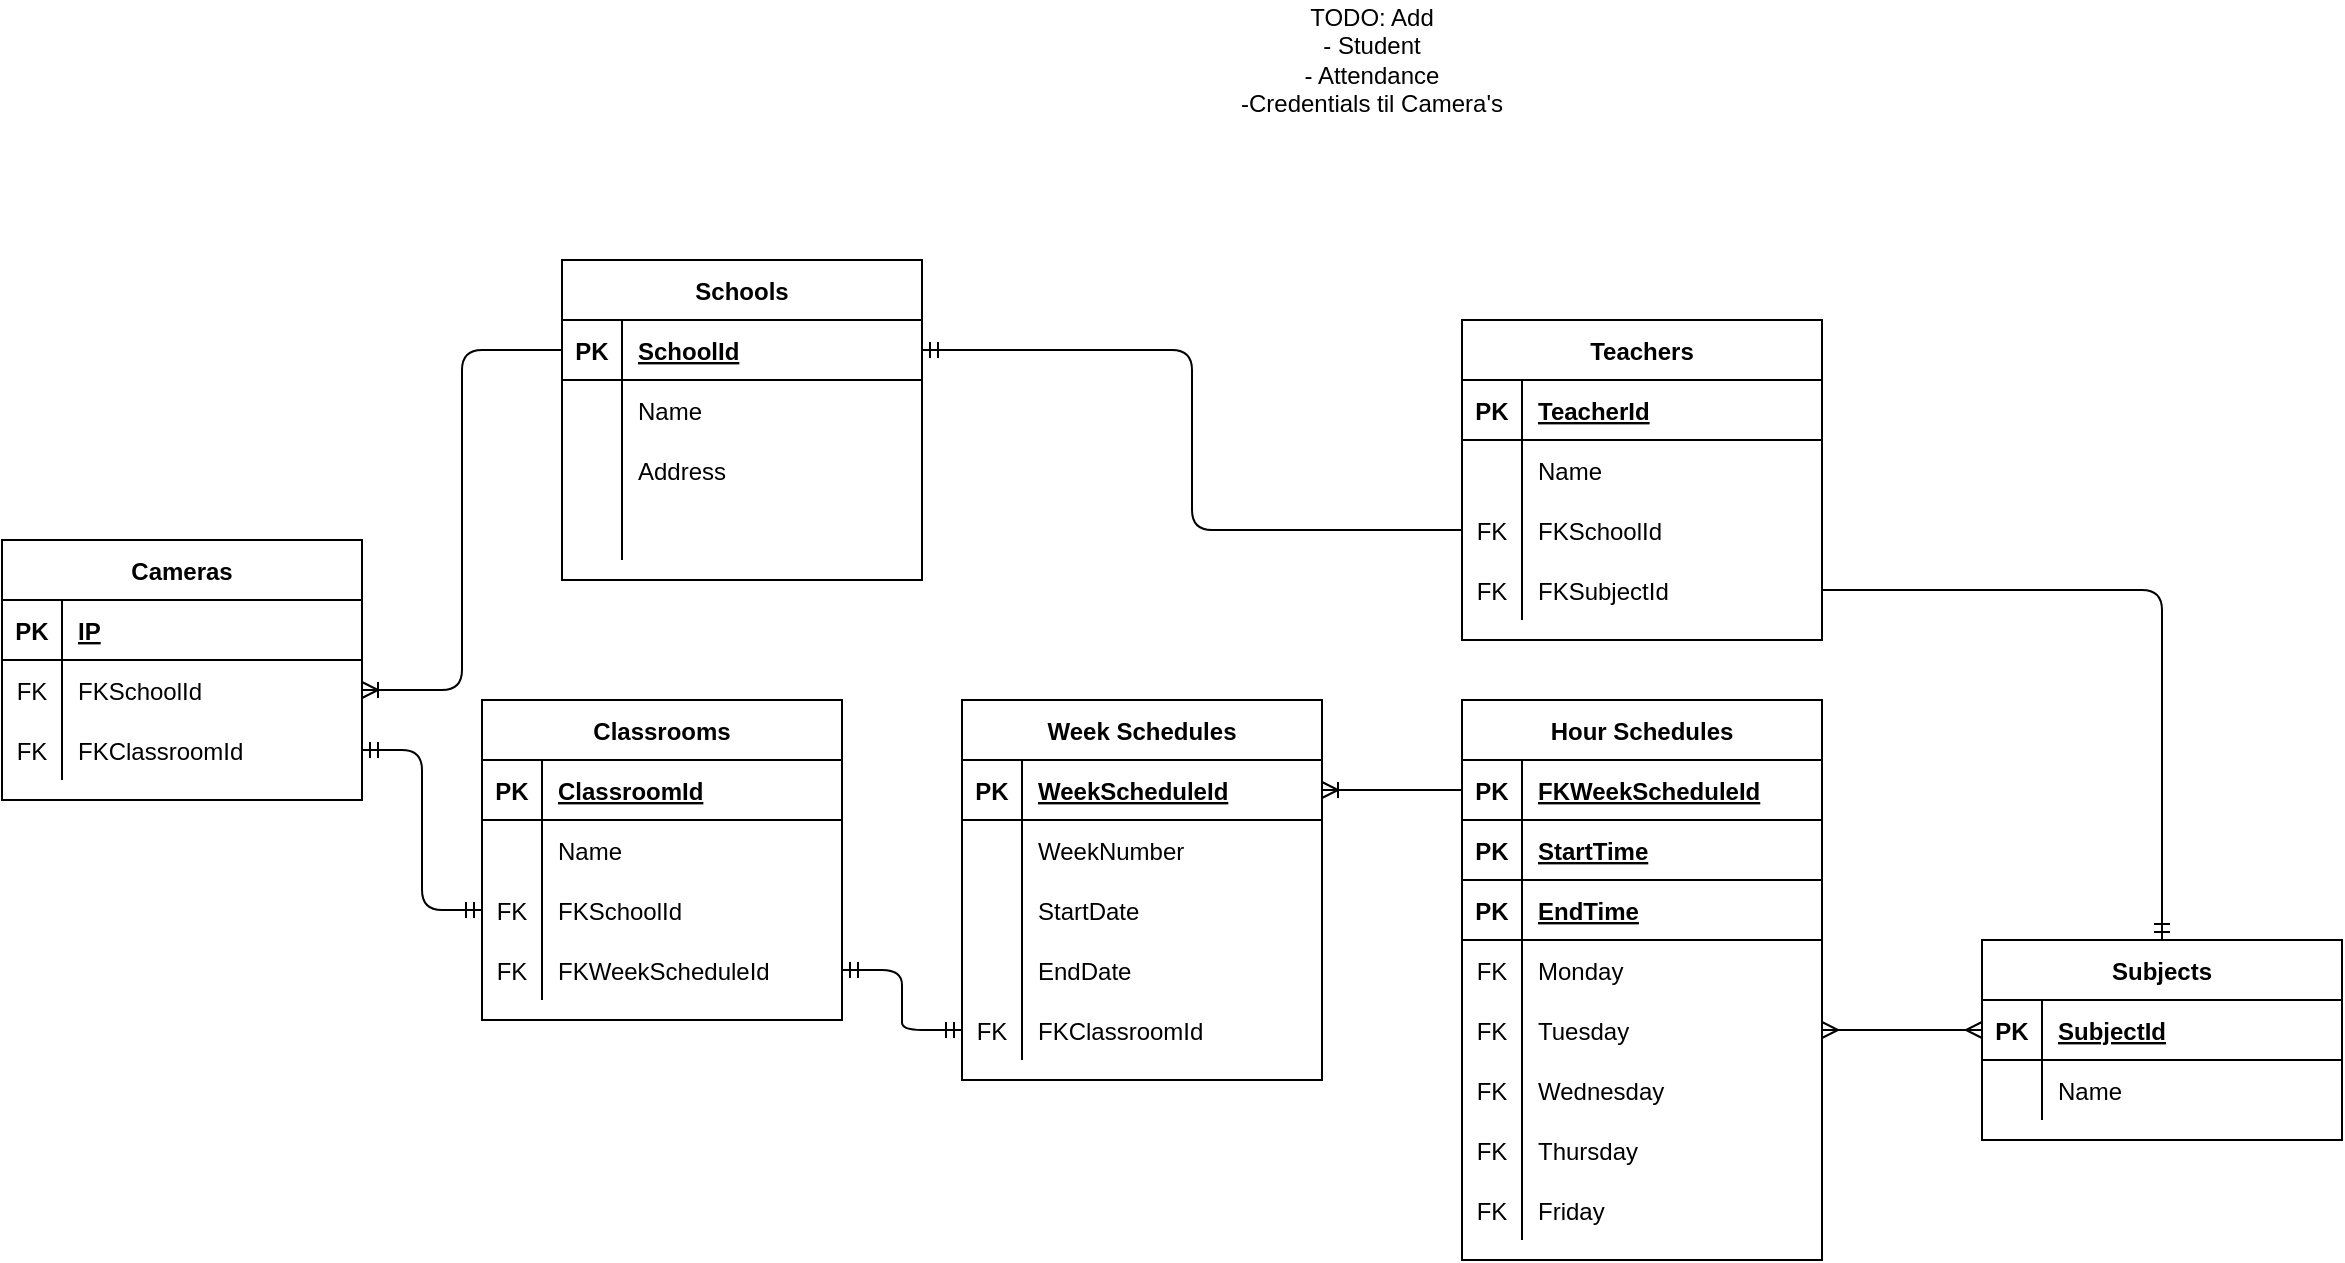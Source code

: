 <mxfile version="15.3.5" type="device"><diagram id="8rN5_jZDG_-9u5wb9jGF" name="Side-1"><mxGraphModel dx="1422" dy="822" grid="1" gridSize="10" guides="1" tooltips="1" connect="1" arrows="1" fold="1" page="1" pageScale="1" pageWidth="1169" pageHeight="827" math="0" shadow="0"><root><mxCell id="0"/><mxCell id="1" parent="0"/><mxCell id="5m4oGS6D_Ubw7vseiBmP-1" value="Cameras" style="shape=table;startSize=30;container=1;collapsible=1;childLayout=tableLayout;fixedRows=1;rowLines=0;fontStyle=1;align=center;resizeLast=1;" parent="1" vertex="1"><mxGeometry x="30" y="300" width="180" height="130" as="geometry"/></mxCell><mxCell id="5m4oGS6D_Ubw7vseiBmP-2" value="" style="shape=partialRectangle;collapsible=0;dropTarget=0;pointerEvents=0;fillColor=none;top=0;left=0;bottom=1;right=0;points=[[0,0.5],[1,0.5]];portConstraint=eastwest;" parent="5m4oGS6D_Ubw7vseiBmP-1" vertex="1"><mxGeometry y="30" width="180" height="30" as="geometry"/></mxCell><mxCell id="5m4oGS6D_Ubw7vseiBmP-3" value="PK" style="shape=partialRectangle;connectable=0;fillColor=none;top=0;left=0;bottom=0;right=0;fontStyle=1;overflow=hidden;" parent="5m4oGS6D_Ubw7vseiBmP-2" vertex="1"><mxGeometry width="30" height="30" as="geometry"/></mxCell><mxCell id="5m4oGS6D_Ubw7vseiBmP-4" value="IP" style="shape=partialRectangle;connectable=0;fillColor=none;top=0;left=0;bottom=0;right=0;align=left;spacingLeft=6;fontStyle=5;overflow=hidden;" parent="5m4oGS6D_Ubw7vseiBmP-2" vertex="1"><mxGeometry x="30" width="150" height="30" as="geometry"/></mxCell><mxCell id="fS0y3TU7RRKsabtvaL7Y-4" value="" style="shape=partialRectangle;collapsible=0;dropTarget=0;pointerEvents=0;fillColor=none;top=0;left=0;bottom=0;right=0;points=[[0,0.5],[1,0.5]];portConstraint=eastwest;" parent="5m4oGS6D_Ubw7vseiBmP-1" vertex="1"><mxGeometry y="60" width="180" height="30" as="geometry"/></mxCell><mxCell id="fS0y3TU7RRKsabtvaL7Y-5" value="FK" style="shape=partialRectangle;connectable=0;fillColor=none;top=0;left=0;bottom=0;right=0;fontStyle=0;overflow=hidden;" parent="fS0y3TU7RRKsabtvaL7Y-4" vertex="1"><mxGeometry width="30" height="30" as="geometry"/></mxCell><mxCell id="fS0y3TU7RRKsabtvaL7Y-6" value="FKSchoolId" style="shape=partialRectangle;connectable=0;fillColor=none;top=0;left=0;bottom=0;right=0;align=left;spacingLeft=6;fontStyle=0;overflow=hidden;" parent="fS0y3TU7RRKsabtvaL7Y-4" vertex="1"><mxGeometry x="30" width="150" height="30" as="geometry"/></mxCell><mxCell id="fS0y3TU7RRKsabtvaL7Y-16" value="" style="shape=partialRectangle;collapsible=0;dropTarget=0;pointerEvents=0;fillColor=none;top=0;left=0;bottom=0;right=0;points=[[0,0.5],[1,0.5]];portConstraint=eastwest;" parent="5m4oGS6D_Ubw7vseiBmP-1" vertex="1"><mxGeometry y="90" width="180" height="30" as="geometry"/></mxCell><mxCell id="fS0y3TU7RRKsabtvaL7Y-17" value="FK" style="shape=partialRectangle;connectable=0;fillColor=none;top=0;left=0;bottom=0;right=0;fontStyle=0;overflow=hidden;" parent="fS0y3TU7RRKsabtvaL7Y-16" vertex="1"><mxGeometry width="30" height="30" as="geometry"/></mxCell><mxCell id="fS0y3TU7RRKsabtvaL7Y-18" value="FKClassroomId" style="shape=partialRectangle;connectable=0;fillColor=none;top=0;left=0;bottom=0;right=0;align=left;spacingLeft=6;fontStyle=0;overflow=hidden;" parent="fS0y3TU7RRKsabtvaL7Y-16" vertex="1"><mxGeometry x="30" width="150" height="30" as="geometry"/></mxCell><mxCell id="5m4oGS6D_Ubw7vseiBmP-14" value="Classrooms" style="shape=table;startSize=30;container=1;collapsible=1;childLayout=tableLayout;fixedRows=1;rowLines=0;fontStyle=1;align=center;resizeLast=1;" parent="1" vertex="1"><mxGeometry x="270" y="380" width="180" height="160" as="geometry"/></mxCell><mxCell id="5m4oGS6D_Ubw7vseiBmP-15" value="" style="shape=partialRectangle;collapsible=0;dropTarget=0;pointerEvents=0;fillColor=none;top=0;left=0;bottom=1;right=0;points=[[0,0.5],[1,0.5]];portConstraint=eastwest;" parent="5m4oGS6D_Ubw7vseiBmP-14" vertex="1"><mxGeometry y="30" width="180" height="30" as="geometry"/></mxCell><mxCell id="5m4oGS6D_Ubw7vseiBmP-16" value="PK" style="shape=partialRectangle;connectable=0;fillColor=none;top=0;left=0;bottom=0;right=0;fontStyle=1;overflow=hidden;" parent="5m4oGS6D_Ubw7vseiBmP-15" vertex="1"><mxGeometry width="30" height="30" as="geometry"/></mxCell><mxCell id="5m4oGS6D_Ubw7vseiBmP-17" value="ClassroomId" style="shape=partialRectangle;connectable=0;fillColor=none;top=0;left=0;bottom=0;right=0;align=left;spacingLeft=6;fontStyle=5;overflow=hidden;" parent="5m4oGS6D_Ubw7vseiBmP-15" vertex="1"><mxGeometry x="30" width="150" height="30" as="geometry"/></mxCell><mxCell id="5m4oGS6D_Ubw7vseiBmP-21" value="" style="shape=partialRectangle;collapsible=0;dropTarget=0;pointerEvents=0;fillColor=none;top=0;left=0;bottom=0;right=0;points=[[0,0.5],[1,0.5]];portConstraint=eastwest;" parent="5m4oGS6D_Ubw7vseiBmP-14" vertex="1"><mxGeometry y="60" width="180" height="30" as="geometry"/></mxCell><mxCell id="5m4oGS6D_Ubw7vseiBmP-22" value="" style="shape=partialRectangle;connectable=0;fillColor=none;top=0;left=0;bottom=0;right=0;editable=1;overflow=hidden;" parent="5m4oGS6D_Ubw7vseiBmP-21" vertex="1"><mxGeometry width="30" height="30" as="geometry"/></mxCell><mxCell id="5m4oGS6D_Ubw7vseiBmP-23" value="Name" style="shape=partialRectangle;connectable=0;fillColor=none;top=0;left=0;bottom=0;right=0;align=left;spacingLeft=6;overflow=hidden;" parent="5m4oGS6D_Ubw7vseiBmP-21" vertex="1"><mxGeometry x="30" width="150" height="30" as="geometry"/></mxCell><mxCell id="fS0y3TU7RRKsabtvaL7Y-13" value="" style="shape=partialRectangle;collapsible=0;dropTarget=0;pointerEvents=0;fillColor=none;top=0;left=0;bottom=0;right=0;points=[[0,0.5],[1,0.5]];portConstraint=eastwest;" parent="5m4oGS6D_Ubw7vseiBmP-14" vertex="1"><mxGeometry y="90" width="180" height="30" as="geometry"/></mxCell><mxCell id="fS0y3TU7RRKsabtvaL7Y-14" value="FK" style="shape=partialRectangle;connectable=0;fillColor=none;top=0;left=0;bottom=0;right=0;fontStyle=0;overflow=hidden;" parent="fS0y3TU7RRKsabtvaL7Y-13" vertex="1"><mxGeometry width="30" height="30" as="geometry"/></mxCell><mxCell id="fS0y3TU7RRKsabtvaL7Y-15" value="FKSchoolId" style="shape=partialRectangle;connectable=0;fillColor=none;top=0;left=0;bottom=0;right=0;align=left;spacingLeft=6;fontStyle=0;overflow=hidden;" parent="fS0y3TU7RRKsabtvaL7Y-13" vertex="1"><mxGeometry x="30" width="150" height="30" as="geometry"/></mxCell><mxCell id="fS0y3TU7RRKsabtvaL7Y-217" value="" style="shape=partialRectangle;collapsible=0;dropTarget=0;pointerEvents=0;fillColor=none;top=0;left=0;bottom=0;right=0;points=[[0,0.5],[1,0.5]];portConstraint=eastwest;" parent="5m4oGS6D_Ubw7vseiBmP-14" vertex="1"><mxGeometry y="120" width="180" height="30" as="geometry"/></mxCell><mxCell id="fS0y3TU7RRKsabtvaL7Y-218" value="FK" style="shape=partialRectangle;connectable=0;fillColor=none;top=0;left=0;bottom=0;right=0;fontStyle=0;overflow=hidden;" parent="fS0y3TU7RRKsabtvaL7Y-217" vertex="1"><mxGeometry width="30" height="30" as="geometry"/></mxCell><mxCell id="fS0y3TU7RRKsabtvaL7Y-219" value="FKWeekScheduleId" style="shape=partialRectangle;connectable=0;fillColor=none;top=0;left=0;bottom=0;right=0;align=left;spacingLeft=6;fontStyle=0;overflow=hidden;" parent="fS0y3TU7RRKsabtvaL7Y-217" vertex="1"><mxGeometry x="30" width="150" height="30" as="geometry"/></mxCell><mxCell id="5m4oGS6D_Ubw7vseiBmP-40" value="Schools" style="shape=table;startSize=30;container=1;collapsible=1;childLayout=tableLayout;fixedRows=1;rowLines=0;fontStyle=1;align=center;resizeLast=1;" parent="1" vertex="1"><mxGeometry x="310" y="160" width="180" height="160" as="geometry"/></mxCell><mxCell id="5m4oGS6D_Ubw7vseiBmP-41" value="" style="shape=partialRectangle;collapsible=0;dropTarget=0;pointerEvents=0;fillColor=none;top=0;left=0;bottom=1;right=0;points=[[0,0.5],[1,0.5]];portConstraint=eastwest;" parent="5m4oGS6D_Ubw7vseiBmP-40" vertex="1"><mxGeometry y="30" width="180" height="30" as="geometry"/></mxCell><mxCell id="5m4oGS6D_Ubw7vseiBmP-42" value="PK" style="shape=partialRectangle;connectable=0;fillColor=none;top=0;left=0;bottom=0;right=0;fontStyle=1;overflow=hidden;" parent="5m4oGS6D_Ubw7vseiBmP-41" vertex="1"><mxGeometry width="30" height="30" as="geometry"/></mxCell><mxCell id="5m4oGS6D_Ubw7vseiBmP-43" value="SchoolId" style="shape=partialRectangle;connectable=0;fillColor=none;top=0;left=0;bottom=0;right=0;align=left;spacingLeft=6;fontStyle=5;overflow=hidden;" parent="5m4oGS6D_Ubw7vseiBmP-41" vertex="1"><mxGeometry x="30" width="150" height="30" as="geometry"/></mxCell><mxCell id="5m4oGS6D_Ubw7vseiBmP-44" value="" style="shape=partialRectangle;collapsible=0;dropTarget=0;pointerEvents=0;fillColor=none;top=0;left=0;bottom=0;right=0;points=[[0,0.5],[1,0.5]];portConstraint=eastwest;" parent="5m4oGS6D_Ubw7vseiBmP-40" vertex="1"><mxGeometry y="60" width="180" height="30" as="geometry"/></mxCell><mxCell id="5m4oGS6D_Ubw7vseiBmP-45" value="" style="shape=partialRectangle;connectable=0;fillColor=none;top=0;left=0;bottom=0;right=0;editable=1;overflow=hidden;" parent="5m4oGS6D_Ubw7vseiBmP-44" vertex="1"><mxGeometry width="30" height="30" as="geometry"/></mxCell><mxCell id="5m4oGS6D_Ubw7vseiBmP-46" value="Name" style="shape=partialRectangle;connectable=0;fillColor=none;top=0;left=0;bottom=0;right=0;align=left;spacingLeft=6;overflow=hidden;" parent="5m4oGS6D_Ubw7vseiBmP-44" vertex="1"><mxGeometry x="30" width="150" height="30" as="geometry"/></mxCell><mxCell id="5m4oGS6D_Ubw7vseiBmP-47" value="" style="shape=partialRectangle;collapsible=0;dropTarget=0;pointerEvents=0;fillColor=none;top=0;left=0;bottom=0;right=0;points=[[0,0.5],[1,0.5]];portConstraint=eastwest;" parent="5m4oGS6D_Ubw7vseiBmP-40" vertex="1"><mxGeometry y="90" width="180" height="30" as="geometry"/></mxCell><mxCell id="5m4oGS6D_Ubw7vseiBmP-48" value="" style="shape=partialRectangle;connectable=0;fillColor=none;top=0;left=0;bottom=0;right=0;editable=1;overflow=hidden;" parent="5m4oGS6D_Ubw7vseiBmP-47" vertex="1"><mxGeometry width="30" height="30" as="geometry"/></mxCell><mxCell id="5m4oGS6D_Ubw7vseiBmP-49" value="Address" style="shape=partialRectangle;connectable=0;fillColor=none;top=0;left=0;bottom=0;right=0;align=left;spacingLeft=6;overflow=hidden;" parent="5m4oGS6D_Ubw7vseiBmP-47" vertex="1"><mxGeometry x="30" width="150" height="30" as="geometry"/></mxCell><mxCell id="5m4oGS6D_Ubw7vseiBmP-50" value="" style="shape=partialRectangle;collapsible=0;dropTarget=0;pointerEvents=0;fillColor=none;top=0;left=0;bottom=0;right=0;points=[[0,0.5],[1,0.5]];portConstraint=eastwest;" parent="5m4oGS6D_Ubw7vseiBmP-40" vertex="1"><mxGeometry y="120" width="180" height="30" as="geometry"/></mxCell><mxCell id="5m4oGS6D_Ubw7vseiBmP-51" value="" style="shape=partialRectangle;connectable=0;fillColor=none;top=0;left=0;bottom=0;right=0;editable=1;overflow=hidden;" parent="5m4oGS6D_Ubw7vseiBmP-50" vertex="1"><mxGeometry width="30" height="30" as="geometry"/></mxCell><mxCell id="5m4oGS6D_Ubw7vseiBmP-52" value="" style="shape=partialRectangle;connectable=0;fillColor=none;top=0;left=0;bottom=0;right=0;align=left;spacingLeft=6;overflow=hidden;" parent="5m4oGS6D_Ubw7vseiBmP-50" vertex="1"><mxGeometry x="30" width="150" height="30" as="geometry"/></mxCell><mxCell id="5m4oGS6D_Ubw7vseiBmP-53" value="Teachers" style="shape=table;startSize=30;container=1;collapsible=1;childLayout=tableLayout;fixedRows=1;rowLines=0;fontStyle=1;align=center;resizeLast=1;" parent="1" vertex="1"><mxGeometry x="760" y="190" width="180" height="160.0" as="geometry"/></mxCell><mxCell id="5m4oGS6D_Ubw7vseiBmP-54" value="" style="shape=partialRectangle;collapsible=0;dropTarget=0;pointerEvents=0;fillColor=none;top=0;left=0;bottom=1;right=0;points=[[0,0.5],[1,0.5]];portConstraint=eastwest;" parent="5m4oGS6D_Ubw7vseiBmP-53" vertex="1"><mxGeometry y="30" width="180" height="30" as="geometry"/></mxCell><mxCell id="5m4oGS6D_Ubw7vseiBmP-55" value="PK" style="shape=partialRectangle;connectable=0;fillColor=none;top=0;left=0;bottom=0;right=0;fontStyle=1;overflow=hidden;" parent="5m4oGS6D_Ubw7vseiBmP-54" vertex="1"><mxGeometry width="30" height="30" as="geometry"/></mxCell><mxCell id="5m4oGS6D_Ubw7vseiBmP-56" value="TeacherId" style="shape=partialRectangle;connectable=0;fillColor=none;top=0;left=0;bottom=0;right=0;align=left;spacingLeft=6;fontStyle=5;overflow=hidden;" parent="5m4oGS6D_Ubw7vseiBmP-54" vertex="1"><mxGeometry x="30" width="150" height="30" as="geometry"/></mxCell><mxCell id="5m4oGS6D_Ubw7vseiBmP-57" value="" style="shape=partialRectangle;collapsible=0;dropTarget=0;pointerEvents=0;fillColor=none;top=0;left=0;bottom=0;right=0;points=[[0,0.5],[1,0.5]];portConstraint=eastwest;" parent="5m4oGS6D_Ubw7vseiBmP-53" vertex="1"><mxGeometry y="60" width="180" height="30" as="geometry"/></mxCell><mxCell id="5m4oGS6D_Ubw7vseiBmP-58" value="" style="shape=partialRectangle;connectable=0;fillColor=none;top=0;left=0;bottom=0;right=0;editable=1;overflow=hidden;" parent="5m4oGS6D_Ubw7vseiBmP-57" vertex="1"><mxGeometry width="30" height="30" as="geometry"/></mxCell><mxCell id="5m4oGS6D_Ubw7vseiBmP-59" value="Name" style="shape=partialRectangle;connectable=0;fillColor=none;top=0;left=0;bottom=0;right=0;align=left;spacingLeft=6;overflow=hidden;" parent="5m4oGS6D_Ubw7vseiBmP-57" vertex="1"><mxGeometry x="30" width="150" height="30" as="geometry"/></mxCell><mxCell id="5m4oGS6D_Ubw7vseiBmP-67" value="" style="shape=partialRectangle;collapsible=0;dropTarget=0;pointerEvents=0;fillColor=none;top=0;left=0;bottom=0;right=0;points=[[0,0.5],[1,0.5]];portConstraint=eastwest;" parent="5m4oGS6D_Ubw7vseiBmP-53" vertex="1"><mxGeometry y="90" width="180" height="30" as="geometry"/></mxCell><mxCell id="5m4oGS6D_Ubw7vseiBmP-68" value="FK" style="shape=partialRectangle;connectable=0;fillColor=none;top=0;left=0;bottom=0;right=0;fontStyle=0;overflow=hidden;" parent="5m4oGS6D_Ubw7vseiBmP-67" vertex="1"><mxGeometry width="30" height="30" as="geometry"/></mxCell><mxCell id="5m4oGS6D_Ubw7vseiBmP-69" value="FKSchoolId" style="shape=partialRectangle;connectable=0;fillColor=none;top=0;left=0;bottom=0;right=0;align=left;spacingLeft=6;fontStyle=0;overflow=hidden;" parent="5m4oGS6D_Ubw7vseiBmP-67" vertex="1"><mxGeometry x="30" width="150" height="30" as="geometry"/></mxCell><mxCell id="fS0y3TU7RRKsabtvaL7Y-7" value="" style="shape=partialRectangle;collapsible=0;dropTarget=0;pointerEvents=0;fillColor=none;top=0;left=0;bottom=0;right=0;points=[[0,0.5],[1,0.5]];portConstraint=eastwest;" parent="5m4oGS6D_Ubw7vseiBmP-53" vertex="1"><mxGeometry y="120" width="180" height="30" as="geometry"/></mxCell><mxCell id="fS0y3TU7RRKsabtvaL7Y-8" value="FK" style="shape=partialRectangle;connectable=0;fillColor=none;top=0;left=0;bottom=0;right=0;fontStyle=0;overflow=hidden;" parent="fS0y3TU7RRKsabtvaL7Y-7" vertex="1"><mxGeometry width="30" height="30" as="geometry"/></mxCell><mxCell id="fS0y3TU7RRKsabtvaL7Y-9" value="FKSubjectId" style="shape=partialRectangle;connectable=0;fillColor=none;top=0;left=0;bottom=0;right=0;align=left;spacingLeft=6;fontStyle=0;overflow=hidden;" parent="fS0y3TU7RRKsabtvaL7Y-7" vertex="1"><mxGeometry x="30" width="150" height="30" as="geometry"/></mxCell><mxCell id="fS0y3TU7RRKsabtvaL7Y-19" value="Subjects" style="shape=table;startSize=30;container=1;collapsible=1;childLayout=tableLayout;fixedRows=1;rowLines=0;fontStyle=1;align=center;resizeLast=1;" parent="1" vertex="1"><mxGeometry x="1020" y="500" width="180" height="100" as="geometry"/></mxCell><mxCell id="fS0y3TU7RRKsabtvaL7Y-20" value="" style="shape=partialRectangle;collapsible=0;dropTarget=0;pointerEvents=0;fillColor=none;top=0;left=0;bottom=1;right=0;points=[[0,0.5],[1,0.5]];portConstraint=eastwest;" parent="fS0y3TU7RRKsabtvaL7Y-19" vertex="1"><mxGeometry y="30" width="180" height="30" as="geometry"/></mxCell><mxCell id="fS0y3TU7RRKsabtvaL7Y-21" value="PK" style="shape=partialRectangle;connectable=0;fillColor=none;top=0;left=0;bottom=0;right=0;fontStyle=1;overflow=hidden;" parent="fS0y3TU7RRKsabtvaL7Y-20" vertex="1"><mxGeometry width="30" height="30" as="geometry"/></mxCell><mxCell id="fS0y3TU7RRKsabtvaL7Y-22" value="SubjectId" style="shape=partialRectangle;connectable=0;fillColor=none;top=0;left=0;bottom=0;right=0;align=left;spacingLeft=6;fontStyle=5;overflow=hidden;" parent="fS0y3TU7RRKsabtvaL7Y-20" vertex="1"><mxGeometry x="30" width="150" height="30" as="geometry"/></mxCell><mxCell id="fS0y3TU7RRKsabtvaL7Y-23" value="" style="shape=partialRectangle;collapsible=0;dropTarget=0;pointerEvents=0;fillColor=none;top=0;left=0;bottom=0;right=0;points=[[0,0.5],[1,0.5]];portConstraint=eastwest;" parent="fS0y3TU7RRKsabtvaL7Y-19" vertex="1"><mxGeometry y="60" width="180" height="30" as="geometry"/></mxCell><mxCell id="fS0y3TU7RRKsabtvaL7Y-24" value="" style="shape=partialRectangle;connectable=0;fillColor=none;top=0;left=0;bottom=0;right=0;editable=1;overflow=hidden;" parent="fS0y3TU7RRKsabtvaL7Y-23" vertex="1"><mxGeometry width="30" height="30" as="geometry"/></mxCell><mxCell id="fS0y3TU7RRKsabtvaL7Y-25" value="Name" style="shape=partialRectangle;connectable=0;fillColor=none;top=0;left=0;bottom=0;right=0;align=left;spacingLeft=6;overflow=hidden;" parent="fS0y3TU7RRKsabtvaL7Y-23" vertex="1"><mxGeometry x="30" width="150" height="30" as="geometry"/></mxCell><mxCell id="fS0y3TU7RRKsabtvaL7Y-52" value="Hour Schedules" style="shape=table;startSize=30;container=1;collapsible=1;childLayout=tableLayout;fixedRows=1;rowLines=0;fontStyle=1;align=center;resizeLast=1;" parent="1" vertex="1"><mxGeometry x="760" y="380" width="180" height="280" as="geometry"/></mxCell><mxCell id="fS0y3TU7RRKsabtvaL7Y-53" value="" style="shape=partialRectangle;collapsible=0;dropTarget=0;pointerEvents=0;fillColor=none;top=0;left=0;bottom=1;right=0;points=[[0,0.5],[1,0.5]];portConstraint=eastwest;" parent="fS0y3TU7RRKsabtvaL7Y-52" vertex="1"><mxGeometry y="30" width="180" height="30" as="geometry"/></mxCell><mxCell id="fS0y3TU7RRKsabtvaL7Y-54" value="PK" style="shape=partialRectangle;connectable=0;fillColor=none;top=0;left=0;bottom=0;right=0;fontStyle=1;overflow=hidden;" parent="fS0y3TU7RRKsabtvaL7Y-53" vertex="1"><mxGeometry width="30" height="30" as="geometry"/></mxCell><mxCell id="fS0y3TU7RRKsabtvaL7Y-55" value="FKWeekScheduleId" style="shape=partialRectangle;connectable=0;fillColor=none;top=0;left=0;bottom=0;right=0;align=left;spacingLeft=6;fontStyle=5;overflow=hidden;" parent="fS0y3TU7RRKsabtvaL7Y-53" vertex="1"><mxGeometry x="30" width="150" height="30" as="geometry"/></mxCell><mxCell id="fS0y3TU7RRKsabtvaL7Y-189" value="" style="shape=partialRectangle;collapsible=0;dropTarget=0;pointerEvents=0;fillColor=none;top=0;left=0;bottom=1;right=0;points=[[0,0.5],[1,0.5]];portConstraint=eastwest;" parent="fS0y3TU7RRKsabtvaL7Y-52" vertex="1"><mxGeometry y="60" width="180" height="30" as="geometry"/></mxCell><mxCell id="fS0y3TU7RRKsabtvaL7Y-190" value="PK" style="shape=partialRectangle;connectable=0;fillColor=none;top=0;left=0;bottom=0;right=0;fontStyle=1;overflow=hidden;" parent="fS0y3TU7RRKsabtvaL7Y-189" vertex="1"><mxGeometry width="30" height="30" as="geometry"/></mxCell><mxCell id="fS0y3TU7RRKsabtvaL7Y-191" value="StartTime" style="shape=partialRectangle;connectable=0;fillColor=none;top=0;left=0;bottom=0;right=0;align=left;spacingLeft=6;fontStyle=5;overflow=hidden;" parent="fS0y3TU7RRKsabtvaL7Y-189" vertex="1"><mxGeometry x="30" width="150" height="30" as="geometry"/></mxCell><mxCell id="fS0y3TU7RRKsabtvaL7Y-192" value="" style="shape=partialRectangle;collapsible=0;dropTarget=0;pointerEvents=0;fillColor=none;top=0;left=0;bottom=1;right=0;points=[[0,0.5],[1,0.5]];portConstraint=eastwest;" parent="fS0y3TU7RRKsabtvaL7Y-52" vertex="1"><mxGeometry y="90" width="180" height="30" as="geometry"/></mxCell><mxCell id="fS0y3TU7RRKsabtvaL7Y-193" value="PK" style="shape=partialRectangle;connectable=0;fillColor=none;top=0;left=0;bottom=0;right=0;fontStyle=1;overflow=hidden;" parent="fS0y3TU7RRKsabtvaL7Y-192" vertex="1"><mxGeometry width="30" height="30" as="geometry"/></mxCell><mxCell id="fS0y3TU7RRKsabtvaL7Y-194" value="EndTime" style="shape=partialRectangle;connectable=0;fillColor=none;top=0;left=0;bottom=0;right=0;align=left;spacingLeft=6;fontStyle=5;overflow=hidden;" parent="fS0y3TU7RRKsabtvaL7Y-192" vertex="1"><mxGeometry x="30" width="150" height="30" as="geometry"/></mxCell><mxCell id="fS0y3TU7RRKsabtvaL7Y-101" value="" style="shape=partialRectangle;collapsible=0;dropTarget=0;pointerEvents=0;fillColor=none;top=0;left=0;bottom=0;right=0;points=[[0,0.5],[1,0.5]];portConstraint=eastwest;" parent="fS0y3TU7RRKsabtvaL7Y-52" vertex="1"><mxGeometry y="120" width="180" height="30" as="geometry"/></mxCell><mxCell id="fS0y3TU7RRKsabtvaL7Y-102" value="FK" style="shape=partialRectangle;connectable=0;fillColor=none;top=0;left=0;bottom=0;right=0;fontStyle=0;overflow=hidden;" parent="fS0y3TU7RRKsabtvaL7Y-101" vertex="1"><mxGeometry width="30" height="30" as="geometry"/></mxCell><mxCell id="fS0y3TU7RRKsabtvaL7Y-103" value="Monday" style="shape=partialRectangle;connectable=0;fillColor=none;top=0;left=0;bottom=0;right=0;align=left;spacingLeft=6;fontStyle=0;overflow=hidden;" parent="fS0y3TU7RRKsabtvaL7Y-101" vertex="1"><mxGeometry x="30" width="150" height="30" as="geometry"/></mxCell><mxCell id="fS0y3TU7RRKsabtvaL7Y-104" value="" style="shape=partialRectangle;collapsible=0;dropTarget=0;pointerEvents=0;fillColor=none;top=0;left=0;bottom=0;right=0;points=[[0,0.5],[1,0.5]];portConstraint=eastwest;" parent="fS0y3TU7RRKsabtvaL7Y-52" vertex="1"><mxGeometry y="150" width="180" height="30" as="geometry"/></mxCell><mxCell id="fS0y3TU7RRKsabtvaL7Y-105" value="FK" style="shape=partialRectangle;connectable=0;fillColor=none;top=0;left=0;bottom=0;right=0;fontStyle=0;overflow=hidden;" parent="fS0y3TU7RRKsabtvaL7Y-104" vertex="1"><mxGeometry width="30" height="30" as="geometry"/></mxCell><mxCell id="fS0y3TU7RRKsabtvaL7Y-106" value="Tuesday" style="shape=partialRectangle;connectable=0;fillColor=none;top=0;left=0;bottom=0;right=0;align=left;spacingLeft=6;fontStyle=0;overflow=hidden;" parent="fS0y3TU7RRKsabtvaL7Y-104" vertex="1"><mxGeometry x="30" width="150" height="30" as="geometry"/></mxCell><mxCell id="fS0y3TU7RRKsabtvaL7Y-177" value="" style="shape=partialRectangle;collapsible=0;dropTarget=0;pointerEvents=0;fillColor=none;top=0;left=0;bottom=0;right=0;points=[[0,0.5],[1,0.5]];portConstraint=eastwest;" parent="fS0y3TU7RRKsabtvaL7Y-52" vertex="1"><mxGeometry y="180" width="180" height="30" as="geometry"/></mxCell><mxCell id="fS0y3TU7RRKsabtvaL7Y-178" value="FK" style="shape=partialRectangle;connectable=0;fillColor=none;top=0;left=0;bottom=0;right=0;fontStyle=0;overflow=hidden;" parent="fS0y3TU7RRKsabtvaL7Y-177" vertex="1"><mxGeometry width="30" height="30" as="geometry"/></mxCell><mxCell id="fS0y3TU7RRKsabtvaL7Y-179" value="Wednesday" style="shape=partialRectangle;connectable=0;fillColor=none;top=0;left=0;bottom=0;right=0;align=left;spacingLeft=6;fontStyle=0;overflow=hidden;" parent="fS0y3TU7RRKsabtvaL7Y-177" vertex="1"><mxGeometry x="30" width="150" height="30" as="geometry"/></mxCell><mxCell id="fS0y3TU7RRKsabtvaL7Y-180" value="" style="shape=partialRectangle;collapsible=0;dropTarget=0;pointerEvents=0;fillColor=none;top=0;left=0;bottom=0;right=0;points=[[0,0.5],[1,0.5]];portConstraint=eastwest;" parent="fS0y3TU7RRKsabtvaL7Y-52" vertex="1"><mxGeometry y="210" width="180" height="30" as="geometry"/></mxCell><mxCell id="fS0y3TU7RRKsabtvaL7Y-181" value="FK" style="shape=partialRectangle;connectable=0;fillColor=none;top=0;left=0;bottom=0;right=0;fontStyle=0;overflow=hidden;" parent="fS0y3TU7RRKsabtvaL7Y-180" vertex="1"><mxGeometry width="30" height="30" as="geometry"/></mxCell><mxCell id="fS0y3TU7RRKsabtvaL7Y-182" value="Thursday" style="shape=partialRectangle;connectable=0;fillColor=none;top=0;left=0;bottom=0;right=0;align=left;spacingLeft=6;fontStyle=0;overflow=hidden;" parent="fS0y3TU7RRKsabtvaL7Y-180" vertex="1"><mxGeometry x="30" width="150" height="30" as="geometry"/></mxCell><mxCell id="fS0y3TU7RRKsabtvaL7Y-107" value="" style="shape=partialRectangle;collapsible=0;dropTarget=0;pointerEvents=0;fillColor=none;top=0;left=0;bottom=0;right=0;points=[[0,0.5],[1,0.5]];portConstraint=eastwest;" parent="fS0y3TU7RRKsabtvaL7Y-52" vertex="1"><mxGeometry y="240" width="180" height="30" as="geometry"/></mxCell><mxCell id="fS0y3TU7RRKsabtvaL7Y-108" value="FK" style="shape=partialRectangle;connectable=0;fillColor=none;top=0;left=0;bottom=0;right=0;fontStyle=0;overflow=hidden;" parent="fS0y3TU7RRKsabtvaL7Y-107" vertex="1"><mxGeometry width="30" height="30" as="geometry"/></mxCell><mxCell id="fS0y3TU7RRKsabtvaL7Y-109" value="Friday" style="shape=partialRectangle;connectable=0;fillColor=none;top=0;left=0;bottom=0;right=0;align=left;spacingLeft=6;fontStyle=0;overflow=hidden;" parent="fS0y3TU7RRKsabtvaL7Y-107" vertex="1"><mxGeometry x="30" width="150" height="30" as="geometry"/></mxCell><mxCell id="fS0y3TU7RRKsabtvaL7Y-195" value="Week Schedules" style="shape=table;startSize=30;container=1;collapsible=1;childLayout=tableLayout;fixedRows=1;rowLines=0;fontStyle=1;align=center;resizeLast=1;" parent="1" vertex="1"><mxGeometry x="510" y="380" width="180" height="190" as="geometry"/></mxCell><mxCell id="fS0y3TU7RRKsabtvaL7Y-196" value="" style="shape=partialRectangle;collapsible=0;dropTarget=0;pointerEvents=0;fillColor=none;top=0;left=0;bottom=1;right=0;points=[[0,0.5],[1,0.5]];portConstraint=eastwest;" parent="fS0y3TU7RRKsabtvaL7Y-195" vertex="1"><mxGeometry y="30" width="180" height="30" as="geometry"/></mxCell><mxCell id="fS0y3TU7RRKsabtvaL7Y-197" value="PK" style="shape=partialRectangle;connectable=0;fillColor=none;top=0;left=0;bottom=0;right=0;fontStyle=1;overflow=hidden;" parent="fS0y3TU7RRKsabtvaL7Y-196" vertex="1"><mxGeometry width="30" height="30" as="geometry"/></mxCell><mxCell id="fS0y3TU7RRKsabtvaL7Y-198" value="WeekScheduleId" style="shape=partialRectangle;connectable=0;fillColor=none;top=0;left=0;bottom=0;right=0;align=left;spacingLeft=6;fontStyle=5;overflow=hidden;" parent="fS0y3TU7RRKsabtvaL7Y-196" vertex="1"><mxGeometry x="30" width="150" height="30" as="geometry"/></mxCell><mxCell id="fS0y3TU7RRKsabtvaL7Y-199" value="" style="shape=partialRectangle;collapsible=0;dropTarget=0;pointerEvents=0;fillColor=none;top=0;left=0;bottom=0;right=0;points=[[0,0.5],[1,0.5]];portConstraint=eastwest;" parent="fS0y3TU7RRKsabtvaL7Y-195" vertex="1"><mxGeometry y="60" width="180" height="30" as="geometry"/></mxCell><mxCell id="fS0y3TU7RRKsabtvaL7Y-200" value="" style="shape=partialRectangle;connectable=0;fillColor=none;top=0;left=0;bottom=0;right=0;editable=1;overflow=hidden;" parent="fS0y3TU7RRKsabtvaL7Y-199" vertex="1"><mxGeometry width="30" height="30" as="geometry"/></mxCell><mxCell id="fS0y3TU7RRKsabtvaL7Y-201" value="WeekNumber" style="shape=partialRectangle;connectable=0;fillColor=none;top=0;left=0;bottom=0;right=0;align=left;spacingLeft=6;overflow=hidden;" parent="fS0y3TU7RRKsabtvaL7Y-199" vertex="1"><mxGeometry x="30" width="150" height="30" as="geometry"/></mxCell><mxCell id="fS0y3TU7RRKsabtvaL7Y-202" value="" style="shape=partialRectangle;collapsible=0;dropTarget=0;pointerEvents=0;fillColor=none;top=0;left=0;bottom=0;right=0;points=[[0,0.5],[1,0.5]];portConstraint=eastwest;" parent="fS0y3TU7RRKsabtvaL7Y-195" vertex="1"><mxGeometry y="90" width="180" height="30" as="geometry"/></mxCell><mxCell id="fS0y3TU7RRKsabtvaL7Y-203" value="" style="shape=partialRectangle;connectable=0;fillColor=none;top=0;left=0;bottom=0;right=0;editable=1;overflow=hidden;" parent="fS0y3TU7RRKsabtvaL7Y-202" vertex="1"><mxGeometry width="30" height="30" as="geometry"/></mxCell><mxCell id="fS0y3TU7RRKsabtvaL7Y-204" value="StartDate" style="shape=partialRectangle;connectable=0;fillColor=none;top=0;left=0;bottom=0;right=0;align=left;spacingLeft=6;overflow=hidden;" parent="fS0y3TU7RRKsabtvaL7Y-202" vertex="1"><mxGeometry x="30" width="150" height="30" as="geometry"/></mxCell><mxCell id="fS0y3TU7RRKsabtvaL7Y-205" value="" style="shape=partialRectangle;collapsible=0;dropTarget=0;pointerEvents=0;fillColor=none;top=0;left=0;bottom=0;right=0;points=[[0,0.5],[1,0.5]];portConstraint=eastwest;" parent="fS0y3TU7RRKsabtvaL7Y-195" vertex="1"><mxGeometry y="120" width="180" height="30" as="geometry"/></mxCell><mxCell id="fS0y3TU7RRKsabtvaL7Y-206" value="" style="shape=partialRectangle;connectable=0;fillColor=none;top=0;left=0;bottom=0;right=0;editable=1;overflow=hidden;" parent="fS0y3TU7RRKsabtvaL7Y-205" vertex="1"><mxGeometry width="30" height="30" as="geometry"/></mxCell><mxCell id="fS0y3TU7RRKsabtvaL7Y-207" value="EndDate" style="shape=partialRectangle;connectable=0;fillColor=none;top=0;left=0;bottom=0;right=0;align=left;spacingLeft=6;overflow=hidden;" parent="fS0y3TU7RRKsabtvaL7Y-205" vertex="1"><mxGeometry x="30" width="150" height="30" as="geometry"/></mxCell><mxCell id="fS0y3TU7RRKsabtvaL7Y-208" value="" style="shape=partialRectangle;collapsible=0;dropTarget=0;pointerEvents=0;fillColor=none;top=0;left=0;bottom=0;right=0;points=[[0,0.5],[1,0.5]];portConstraint=eastwest;" parent="fS0y3TU7RRKsabtvaL7Y-195" vertex="1"><mxGeometry y="150" width="180" height="30" as="geometry"/></mxCell><mxCell id="fS0y3TU7RRKsabtvaL7Y-209" value="FK" style="shape=partialRectangle;connectable=0;fillColor=none;top=0;left=0;bottom=0;right=0;fontStyle=0;overflow=hidden;" parent="fS0y3TU7RRKsabtvaL7Y-208" vertex="1"><mxGeometry width="30" height="30" as="geometry"/></mxCell><mxCell id="fS0y3TU7RRKsabtvaL7Y-210" value="FKClassroomId" style="shape=partialRectangle;connectable=0;fillColor=none;top=0;left=0;bottom=0;right=0;align=left;spacingLeft=6;fontStyle=0;overflow=hidden;" parent="fS0y3TU7RRKsabtvaL7Y-208" vertex="1"><mxGeometry x="30" width="150" height="30" as="geometry"/></mxCell><mxCell id="fS0y3TU7RRKsabtvaL7Y-211" value="" style="edgeStyle=orthogonalEdgeStyle;fontSize=12;html=1;endArrow=ERoneToMany;entryX=1;entryY=0.5;entryDx=0;entryDy=0;exitX=0;exitY=0.5;exitDx=0;exitDy=0;" parent="1" source="5m4oGS6D_Ubw7vseiBmP-41" target="fS0y3TU7RRKsabtvaL7Y-4" edge="1"><mxGeometry width="100" height="100" relative="1" as="geometry"><mxPoint x="300" y="260" as="sourcePoint"/><mxPoint x="190" y="190" as="targetPoint"/></mxGeometry></mxCell><mxCell id="fS0y3TU7RRKsabtvaL7Y-212" value="" style="edgeStyle=entityRelationEdgeStyle;fontSize=12;html=1;endArrow=ERmandOne;startArrow=ERmandOne;entryX=1;entryY=0.5;entryDx=0;entryDy=0;exitX=0;exitY=0.5;exitDx=0;exitDy=0;" parent="1" source="fS0y3TU7RRKsabtvaL7Y-13" target="fS0y3TU7RRKsabtvaL7Y-16" edge="1"><mxGeometry width="100" height="100" relative="1" as="geometry"><mxPoint x="500" y="450" as="sourcePoint"/><mxPoint x="600" y="350" as="targetPoint"/></mxGeometry></mxCell><mxCell id="fS0y3TU7RRKsabtvaL7Y-220" value="" style="edgeStyle=entityRelationEdgeStyle;fontSize=12;html=1;endArrow=ERmandOne;startArrow=ERmandOne;entryX=0;entryY=0.5;entryDx=0;entryDy=0;exitX=1;exitY=0.5;exitDx=0;exitDy=0;" parent="1" source="fS0y3TU7RRKsabtvaL7Y-217" target="fS0y3TU7RRKsabtvaL7Y-208" edge="1"><mxGeometry width="100" height="100" relative="1" as="geometry"><mxPoint x="280" y="495" as="sourcePoint"/><mxPoint x="220" y="415" as="targetPoint"/></mxGeometry></mxCell><mxCell id="fS0y3TU7RRKsabtvaL7Y-221" value="" style="edgeStyle=entityRelationEdgeStyle;fontSize=12;html=1;endArrow=ERoneToMany;entryX=1;entryY=0.5;entryDx=0;entryDy=0;exitX=0;exitY=0.5;exitDx=0;exitDy=0;" parent="1" source="fS0y3TU7RRKsabtvaL7Y-53" target="fS0y3TU7RRKsabtvaL7Y-196" edge="1"><mxGeometry width="100" height="100" relative="1" as="geometry"><mxPoint x="380" y="660" as="sourcePoint"/><mxPoint x="220" y="385" as="targetPoint"/></mxGeometry></mxCell><mxCell id="fS0y3TU7RRKsabtvaL7Y-222" value="" style="edgeStyle=entityRelationEdgeStyle;fontSize=12;html=1;endArrow=ERmany;startArrow=ERmany;entryX=0;entryY=0.5;entryDx=0;entryDy=0;exitX=1;exitY=0.5;exitDx=0;exitDy=0;" parent="1" source="fS0y3TU7RRKsabtvaL7Y-104" target="fS0y3TU7RRKsabtvaL7Y-20" edge="1"><mxGeometry width="100" height="100" relative="1" as="geometry"><mxPoint x="620" y="500" as="sourcePoint"/><mxPoint x="720" y="400" as="targetPoint"/></mxGeometry></mxCell><mxCell id="fS0y3TU7RRKsabtvaL7Y-223" value="" style="edgeStyle=orthogonalEdgeStyle;fontSize=12;html=1;endArrow=ERmandOne;entryX=0.5;entryY=0;entryDx=0;entryDy=0;exitX=1;exitY=0.5;exitDx=0;exitDy=0;" parent="1" source="fS0y3TU7RRKsabtvaL7Y-7" target="fS0y3TU7RRKsabtvaL7Y-19" edge="1"><mxGeometry width="100" height="100" relative="1" as="geometry"><mxPoint x="620" y="500" as="sourcePoint"/><mxPoint x="720" y="400" as="targetPoint"/></mxGeometry></mxCell><mxCell id="fS0y3TU7RRKsabtvaL7Y-224" value="" style="edgeStyle=orthogonalEdgeStyle;fontSize=12;html=1;endArrow=ERmandOne;exitX=0;exitY=0.5;exitDx=0;exitDy=0;entryX=1;entryY=0.5;entryDx=0;entryDy=0;" parent="1" source="5m4oGS6D_Ubw7vseiBmP-67" target="5m4oGS6D_Ubw7vseiBmP-41" edge="1"><mxGeometry width="100" height="100" relative="1" as="geometry"><mxPoint x="620" y="500" as="sourcePoint"/><mxPoint x="720" y="400" as="targetPoint"/></mxGeometry></mxCell><mxCell id="gAPYFn2ReMBXcG8nUSSg-1" value="TODO: Add&lt;br&gt;- Student&lt;br&gt;- Attendance&lt;br&gt;-Credentials til Camera's" style="text;html=1;strokeColor=none;fillColor=none;align=center;verticalAlign=middle;whiteSpace=wrap;rounded=0;hachureGap=4;pointerEvents=0;" parent="1" vertex="1"><mxGeometry x="490" y="30" width="450" height="60" as="geometry"/></mxCell></root></mxGraphModel></diagram></mxfile>